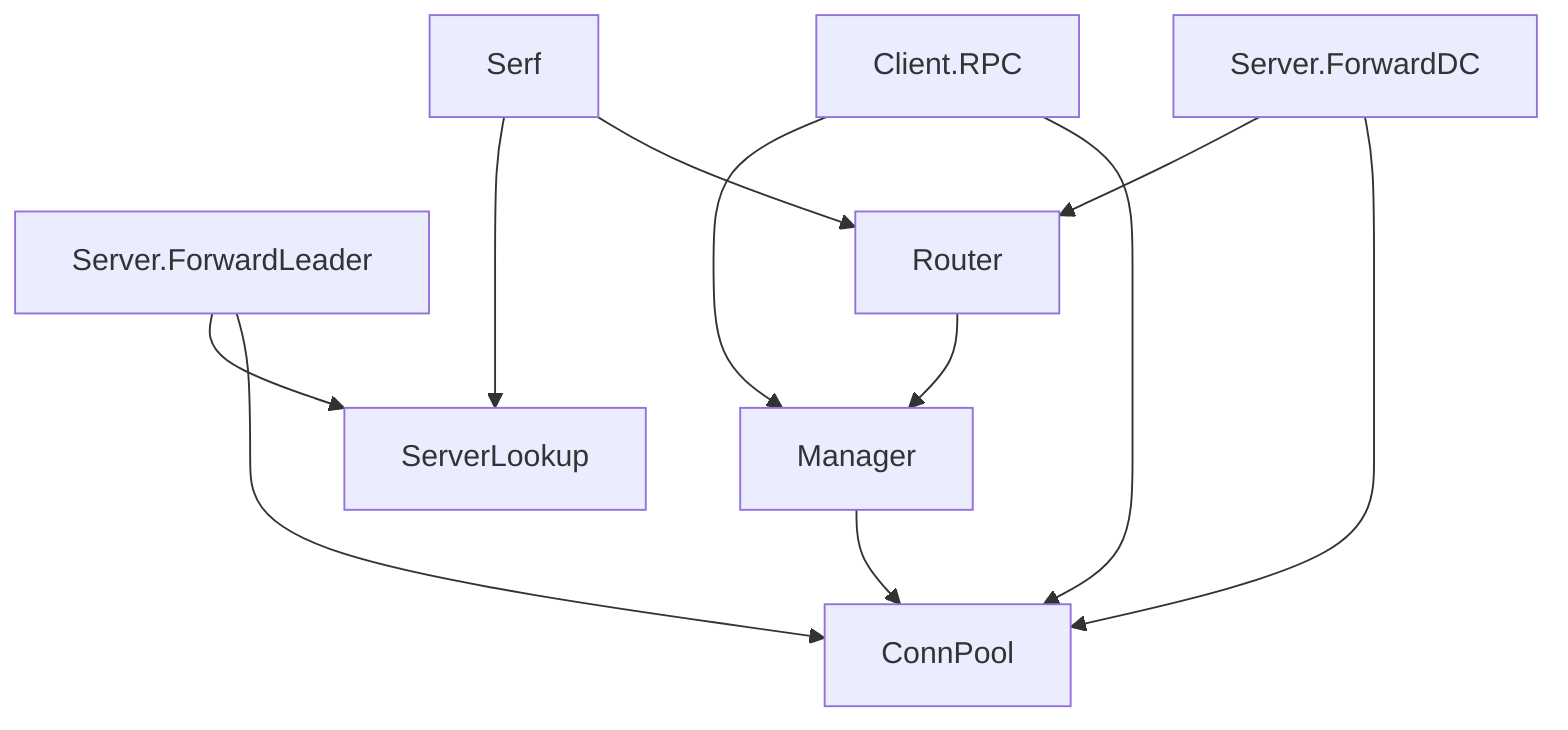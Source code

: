 flowchart TD
   
    Client.RPC
    Server.ForwardDC
    Server.ForwardLeader
    Router

    Router --> Manager
    Manager --> ConnPool

    Client.RPC ----> ConnPool
    Client.RPC --> Manager
    
    Server.ForwardDC ---> ConnPool
    Server.ForwardDC --> Router

    Server.ForwardLeader ---> ConnPool
    Server.ForwardLeader --> ServerLookup

    Serf --> Router
    Serf --> ServerLookup